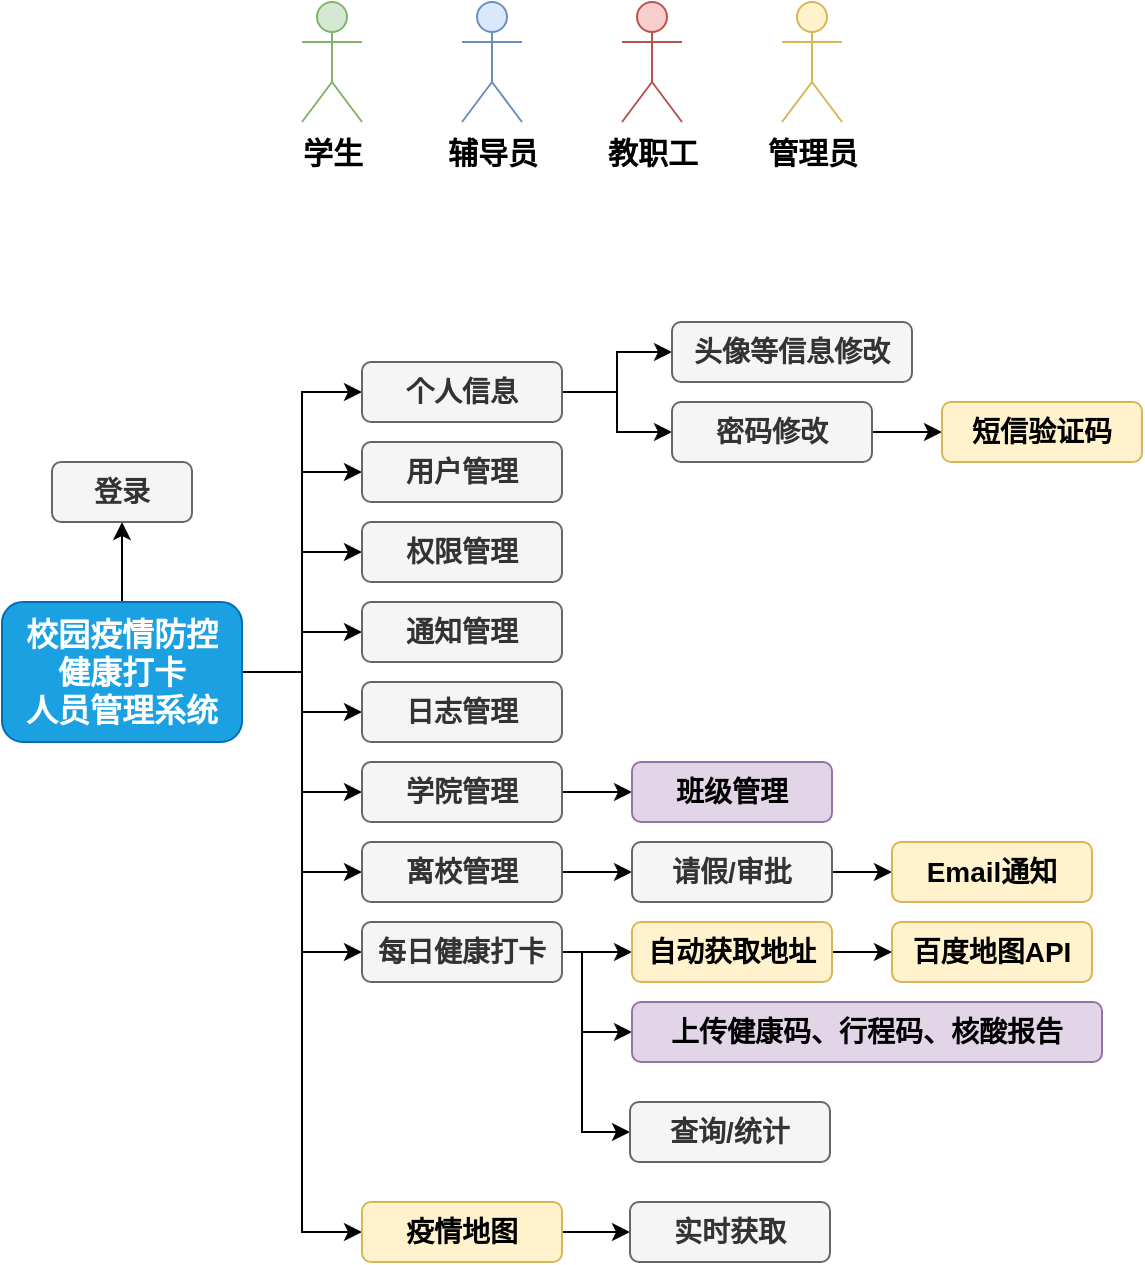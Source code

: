 <mxfile version="17.4.2" type="github">
  <diagram id="yorWovq_tISe7ccQDG3e" name="Page-1">
    <mxGraphModel dx="1422" dy="794" grid="1" gridSize="10" guides="1" tooltips="1" connect="1" arrows="1" fold="1" page="1" pageScale="1" pageWidth="827" pageHeight="1169" math="0" shadow="0">
      <root>
        <mxCell id="0" />
        <mxCell id="1" parent="0" />
        <mxCell id="5rIF5Xdq-ZtbnCXGbU9Z-1" value="学生" style="shape=umlActor;verticalLabelPosition=bottom;verticalAlign=top;html=1;outlineConnect=0;fillColor=#d5e8d4;strokeColor=#82b366;fontStyle=1;fontSize=15;" parent="1" vertex="1">
          <mxGeometry x="250" y="30" width="30" height="60" as="geometry" />
        </mxCell>
        <mxCell id="5rIF5Xdq-ZtbnCXGbU9Z-2" value="辅导员" style="shape=umlActor;verticalLabelPosition=bottom;verticalAlign=top;html=1;outlineConnect=0;fillColor=#dae8fc;strokeColor=#6c8ebf;fontStyle=1;fontSize=15;" parent="1" vertex="1">
          <mxGeometry x="330" y="30" width="30" height="60" as="geometry" />
        </mxCell>
        <mxCell id="5rIF5Xdq-ZtbnCXGbU9Z-3" value="教职工" style="shape=umlActor;verticalLabelPosition=bottom;verticalAlign=top;html=1;outlineConnect=0;fillColor=#f8cecc;strokeColor=#b85450;fontStyle=1;fontSize=15;" parent="1" vertex="1">
          <mxGeometry x="410" y="30" width="30" height="60" as="geometry" />
        </mxCell>
        <mxCell id="5rIF5Xdq-ZtbnCXGbU9Z-4" value="管理员" style="shape=umlActor;verticalLabelPosition=bottom;verticalAlign=top;html=1;outlineConnect=0;fillColor=#fff2cc;strokeColor=#d6b656;fontStyle=1;fontSize=15;" parent="1" vertex="1">
          <mxGeometry x="490" y="30" width="30" height="60" as="geometry" />
        </mxCell>
        <mxCell id="5rIF5Xdq-ZtbnCXGbU9Z-7" style="edgeStyle=orthogonalEdgeStyle;rounded=0;orthogonalLoop=1;jettySize=auto;html=1;exitX=0.5;exitY=0;exitDx=0;exitDy=0;entryX=0.5;entryY=1;entryDx=0;entryDy=0;fontSize=14;" parent="1" source="5rIF5Xdq-ZtbnCXGbU9Z-5" target="5rIF5Xdq-ZtbnCXGbU9Z-6" edge="1">
          <mxGeometry relative="1" as="geometry" />
        </mxCell>
        <mxCell id="5rIF5Xdq-ZtbnCXGbU9Z-26" style="edgeStyle=orthogonalEdgeStyle;rounded=0;orthogonalLoop=1;jettySize=auto;html=1;exitX=1;exitY=0.5;exitDx=0;exitDy=0;entryX=0;entryY=0.5;entryDx=0;entryDy=0;fontSize=16;" parent="1" source="5rIF5Xdq-ZtbnCXGbU9Z-5" target="5rIF5Xdq-ZtbnCXGbU9Z-11" edge="1">
          <mxGeometry relative="1" as="geometry" />
        </mxCell>
        <mxCell id="5rIF5Xdq-ZtbnCXGbU9Z-27" style="edgeStyle=orthogonalEdgeStyle;rounded=0;orthogonalLoop=1;jettySize=auto;html=1;exitX=1;exitY=0.5;exitDx=0;exitDy=0;entryX=0;entryY=0.5;entryDx=0;entryDy=0;fontSize=16;" parent="1" source="5rIF5Xdq-ZtbnCXGbU9Z-5" target="5rIF5Xdq-ZtbnCXGbU9Z-8" edge="1">
          <mxGeometry relative="1" as="geometry" />
        </mxCell>
        <mxCell id="5rIF5Xdq-ZtbnCXGbU9Z-28" style="edgeStyle=orthogonalEdgeStyle;rounded=0;orthogonalLoop=1;jettySize=auto;html=1;exitX=1;exitY=0.5;exitDx=0;exitDy=0;entryX=0;entryY=0.5;entryDx=0;entryDy=0;fontSize=16;" parent="1" source="5rIF5Xdq-ZtbnCXGbU9Z-5" target="5rIF5Xdq-ZtbnCXGbU9Z-9" edge="1">
          <mxGeometry relative="1" as="geometry" />
        </mxCell>
        <mxCell id="5rIF5Xdq-ZtbnCXGbU9Z-29" style="edgeStyle=orthogonalEdgeStyle;rounded=0;orthogonalLoop=1;jettySize=auto;html=1;exitX=1;exitY=0.5;exitDx=0;exitDy=0;entryX=0;entryY=0.5;entryDx=0;entryDy=0;fontSize=16;" parent="1" source="5rIF5Xdq-ZtbnCXGbU9Z-5" target="5rIF5Xdq-ZtbnCXGbU9Z-20" edge="1">
          <mxGeometry relative="1" as="geometry" />
        </mxCell>
        <mxCell id="5rIF5Xdq-ZtbnCXGbU9Z-34" style="edgeStyle=orthogonalEdgeStyle;rounded=0;orthogonalLoop=1;jettySize=auto;html=1;exitX=1;exitY=0.5;exitDx=0;exitDy=0;entryX=0;entryY=0.5;entryDx=0;entryDy=0;fontSize=16;" parent="1" source="5rIF5Xdq-ZtbnCXGbU9Z-5" target="5rIF5Xdq-ZtbnCXGbU9Z-10" edge="1">
          <mxGeometry relative="1" as="geometry" />
        </mxCell>
        <mxCell id="5rIF5Xdq-ZtbnCXGbU9Z-35" style="edgeStyle=orthogonalEdgeStyle;rounded=0;orthogonalLoop=1;jettySize=auto;html=1;exitX=1;exitY=0.5;exitDx=0;exitDy=0;entryX=0;entryY=0.5;entryDx=0;entryDy=0;fontSize=16;" parent="1" source="5rIF5Xdq-ZtbnCXGbU9Z-5" target="5rIF5Xdq-ZtbnCXGbU9Z-13" edge="1">
          <mxGeometry relative="1" as="geometry" />
        </mxCell>
        <mxCell id="5rIF5Xdq-ZtbnCXGbU9Z-36" style="edgeStyle=orthogonalEdgeStyle;rounded=0;orthogonalLoop=1;jettySize=auto;html=1;exitX=1;exitY=0.5;exitDx=0;exitDy=0;entryX=0;entryY=0.5;entryDx=0;entryDy=0;fontSize=16;" parent="1" source="5rIF5Xdq-ZtbnCXGbU9Z-5" target="5rIF5Xdq-ZtbnCXGbU9Z-14" edge="1">
          <mxGeometry relative="1" as="geometry" />
        </mxCell>
        <mxCell id="5rIF5Xdq-ZtbnCXGbU9Z-37" style="edgeStyle=orthogonalEdgeStyle;rounded=0;orthogonalLoop=1;jettySize=auto;html=1;exitX=1;exitY=0.5;exitDx=0;exitDy=0;entryX=0;entryY=0.5;entryDx=0;entryDy=0;fontSize=16;" parent="1" source="5rIF5Xdq-ZtbnCXGbU9Z-5" target="5rIF5Xdq-ZtbnCXGbU9Z-15" edge="1">
          <mxGeometry relative="1" as="geometry" />
        </mxCell>
        <mxCell id="5rIF5Xdq-ZtbnCXGbU9Z-38" style="edgeStyle=orthogonalEdgeStyle;rounded=0;orthogonalLoop=1;jettySize=auto;html=1;exitX=1;exitY=0.5;exitDx=0;exitDy=0;entryX=0;entryY=0.5;entryDx=0;entryDy=0;fontSize=16;" parent="1" source="5rIF5Xdq-ZtbnCXGbU9Z-5" target="5rIF5Xdq-ZtbnCXGbU9Z-17" edge="1">
          <mxGeometry relative="1" as="geometry" />
        </mxCell>
        <mxCell id="5rIF5Xdq-ZtbnCXGbU9Z-5" value="校园疫情防控&lt;br style=&quot;font-size: 16px;&quot;&gt;健康打卡&lt;br style=&quot;font-size: 16px;&quot;&gt;人员管理系统" style="rounded=1;whiteSpace=wrap;html=1;fontSize=16;fillColor=#1ba1e2;strokeColor=#006EAF;fontColor=#ffffff;fontStyle=1" parent="1" vertex="1">
          <mxGeometry x="100" y="330" width="120" height="70" as="geometry" />
        </mxCell>
        <mxCell id="5rIF5Xdq-ZtbnCXGbU9Z-6" value="登录" style="rounded=1;whiteSpace=wrap;html=1;fontSize=14;fillColor=#f5f5f5;fontColor=#333333;strokeColor=#666666;fontStyle=1" parent="1" vertex="1">
          <mxGeometry x="125" y="260" width="70" height="30" as="geometry" />
        </mxCell>
        <mxCell id="5rIF5Xdq-ZtbnCXGbU9Z-8" value="用户管理" style="rounded=1;whiteSpace=wrap;html=1;fontSize=14;fillColor=#f5f5f5;fontColor=#333333;strokeColor=#666666;fontStyle=1" parent="1" vertex="1">
          <mxGeometry x="280" y="250" width="100" height="30" as="geometry" />
        </mxCell>
        <mxCell id="5rIF5Xdq-ZtbnCXGbU9Z-9" value="权限管理" style="rounded=1;whiteSpace=wrap;html=1;fontSize=14;fillColor=#f5f5f5;fontColor=#333333;strokeColor=#666666;fontStyle=1" parent="1" vertex="1">
          <mxGeometry x="280" y="290" width="100" height="30" as="geometry" />
        </mxCell>
        <mxCell id="5rIF5Xdq-ZtbnCXGbU9Z-10" value="通知管理" style="rounded=1;whiteSpace=wrap;html=1;fontSize=14;fillColor=#f5f5f5;fontColor=#333333;strokeColor=#666666;fontStyle=1" parent="1" vertex="1">
          <mxGeometry x="280" y="330" width="100" height="30" as="geometry" />
        </mxCell>
        <mxCell id="5rIF5Xdq-ZtbnCXGbU9Z-23" style="edgeStyle=orthogonalEdgeStyle;rounded=0;orthogonalLoop=1;jettySize=auto;html=1;exitX=1;exitY=0.5;exitDx=0;exitDy=0;entryX=0;entryY=0.5;entryDx=0;entryDy=0;fontSize=16;" parent="1" source="5rIF5Xdq-ZtbnCXGbU9Z-11" target="5rIF5Xdq-ZtbnCXGbU9Z-12" edge="1">
          <mxGeometry relative="1" as="geometry" />
        </mxCell>
        <mxCell id="5rIF5Xdq-ZtbnCXGbU9Z-25" style="edgeStyle=orthogonalEdgeStyle;rounded=0;orthogonalLoop=1;jettySize=auto;html=1;exitX=1;exitY=0.5;exitDx=0;exitDy=0;entryX=0;entryY=0.5;entryDx=0;entryDy=0;fontSize=16;" parent="1" source="5rIF5Xdq-ZtbnCXGbU9Z-11" target="5rIF5Xdq-ZtbnCXGbU9Z-22" edge="1">
          <mxGeometry relative="1" as="geometry" />
        </mxCell>
        <mxCell id="5rIF5Xdq-ZtbnCXGbU9Z-11" value="个人信息" style="rounded=1;whiteSpace=wrap;html=1;fontSize=14;fillColor=#f5f5f5;fontColor=#333333;strokeColor=#666666;fontStyle=1" parent="1" vertex="1">
          <mxGeometry x="280" y="210" width="100" height="30" as="geometry" />
        </mxCell>
        <mxCell id="5rIF5Xdq-ZtbnCXGbU9Z-12" value="头像等信息修改" style="rounded=1;whiteSpace=wrap;html=1;fontSize=14;fillColor=#f5f5f5;fontColor=#333333;strokeColor=#666666;fontStyle=1" parent="1" vertex="1">
          <mxGeometry x="435" y="190" width="120" height="30" as="geometry" />
        </mxCell>
        <mxCell id="5rIF5Xdq-ZtbnCXGbU9Z-13" value="日志管理" style="rounded=1;whiteSpace=wrap;html=1;fontSize=14;fillColor=#f5f5f5;fontColor=#333333;strokeColor=#666666;fontStyle=1" parent="1" vertex="1">
          <mxGeometry x="280" y="370" width="100" height="30" as="geometry" />
        </mxCell>
        <mxCell id="W1u-YwrRw44qgqtMoDbP-12" style="edgeStyle=orthogonalEdgeStyle;rounded=0;orthogonalLoop=1;jettySize=auto;html=1;exitX=1;exitY=0.5;exitDx=0;exitDy=0;entryX=0;entryY=0.5;entryDx=0;entryDy=0;" edge="1" parent="1" source="5rIF5Xdq-ZtbnCXGbU9Z-14" target="W1u-YwrRw44qgqtMoDbP-11">
          <mxGeometry relative="1" as="geometry" />
        </mxCell>
        <mxCell id="5rIF5Xdq-ZtbnCXGbU9Z-14" value="学院管理" style="rounded=1;whiteSpace=wrap;html=1;fontSize=14;fillColor=#f5f5f5;fontColor=#333333;strokeColor=#666666;fontStyle=1" parent="1" vertex="1">
          <mxGeometry x="280" y="410" width="100" height="30" as="geometry" />
        </mxCell>
        <mxCell id="5rIF5Xdq-ZtbnCXGbU9Z-33" style="edgeStyle=orthogonalEdgeStyle;rounded=0;orthogonalLoop=1;jettySize=auto;html=1;exitX=1;exitY=0.5;exitDx=0;exitDy=0;entryX=0;entryY=0.5;entryDx=0;entryDy=0;fontSize=16;" parent="1" source="5rIF5Xdq-ZtbnCXGbU9Z-15" target="5rIF5Xdq-ZtbnCXGbU9Z-16" edge="1">
          <mxGeometry relative="1" as="geometry" />
        </mxCell>
        <mxCell id="5rIF5Xdq-ZtbnCXGbU9Z-15" value="离校管理" style="rounded=1;whiteSpace=wrap;html=1;fontSize=14;fillColor=#f5f5f5;fontColor=#333333;strokeColor=#666666;fontStyle=1" parent="1" vertex="1">
          <mxGeometry x="280" y="450" width="100" height="30" as="geometry" />
        </mxCell>
        <mxCell id="W1u-YwrRw44qgqtMoDbP-5" style="edgeStyle=orthogonalEdgeStyle;rounded=0;orthogonalLoop=1;jettySize=auto;html=1;exitX=1;exitY=0.5;exitDx=0;exitDy=0;entryX=0;entryY=0.5;entryDx=0;entryDy=0;" edge="1" parent="1" source="5rIF5Xdq-ZtbnCXGbU9Z-16" target="W1u-YwrRw44qgqtMoDbP-4">
          <mxGeometry relative="1" as="geometry" />
        </mxCell>
        <mxCell id="5rIF5Xdq-ZtbnCXGbU9Z-16" value="请假/审批" style="rounded=1;whiteSpace=wrap;html=1;fontSize=14;fillColor=#f5f5f5;fontColor=#333333;strokeColor=#666666;fontStyle=1" parent="1" vertex="1">
          <mxGeometry x="415" y="450" width="100" height="30" as="geometry" />
        </mxCell>
        <mxCell id="5rIF5Xdq-ZtbnCXGbU9Z-31" style="edgeStyle=orthogonalEdgeStyle;rounded=0;orthogonalLoop=1;jettySize=auto;html=1;exitX=1;exitY=0.5;exitDx=0;exitDy=0;entryX=0;entryY=0.5;entryDx=0;entryDy=0;fontSize=16;" parent="1" source="5rIF5Xdq-ZtbnCXGbU9Z-17" target="5rIF5Xdq-ZtbnCXGbU9Z-19" edge="1">
          <mxGeometry relative="1" as="geometry" />
        </mxCell>
        <mxCell id="W1u-YwrRw44qgqtMoDbP-9" style="edgeStyle=orthogonalEdgeStyle;rounded=0;orthogonalLoop=1;jettySize=auto;html=1;exitX=1;exitY=0.5;exitDx=0;exitDy=0;entryX=0;entryY=0.5;entryDx=0;entryDy=0;" edge="1" parent="1" source="5rIF5Xdq-ZtbnCXGbU9Z-17" target="W1u-YwrRw44qgqtMoDbP-7">
          <mxGeometry relative="1" as="geometry">
            <Array as="points">
              <mxPoint x="390" y="505" />
              <mxPoint x="390" y="545" />
            </Array>
          </mxGeometry>
        </mxCell>
        <mxCell id="W1u-YwrRw44qgqtMoDbP-10" style="edgeStyle=orthogonalEdgeStyle;rounded=0;orthogonalLoop=1;jettySize=auto;html=1;exitX=1;exitY=0.25;exitDx=0;exitDy=0;entryX=0;entryY=0.5;entryDx=0;entryDy=0;" edge="1" parent="1" source="5rIF5Xdq-ZtbnCXGbU9Z-17" target="W1u-YwrRw44qgqtMoDbP-6">
          <mxGeometry relative="1" as="geometry">
            <Array as="points">
              <mxPoint x="380" y="505" />
              <mxPoint x="390" y="505" />
              <mxPoint x="390" y="595" />
            </Array>
          </mxGeometry>
        </mxCell>
        <mxCell id="5rIF5Xdq-ZtbnCXGbU9Z-17" value="每日健康打卡" style="rounded=1;whiteSpace=wrap;html=1;fontSize=14;fillColor=#f5f5f5;fontColor=#333333;strokeColor=#666666;fontStyle=1" parent="1" vertex="1">
          <mxGeometry x="280" y="490" width="100" height="30" as="geometry" />
        </mxCell>
        <mxCell id="5rIF5Xdq-ZtbnCXGbU9Z-18" value="百度地图API" style="rounded=1;whiteSpace=wrap;html=1;fontSize=14;fillColor=#fff2cc;strokeColor=#d6b656;fontStyle=1" parent="1" vertex="1">
          <mxGeometry x="545" y="490" width="100" height="30" as="geometry" />
        </mxCell>
        <mxCell id="5rIF5Xdq-ZtbnCXGbU9Z-32" style="edgeStyle=orthogonalEdgeStyle;rounded=0;orthogonalLoop=1;jettySize=auto;html=1;exitX=1;exitY=0.5;exitDx=0;exitDy=0;entryX=0;entryY=0.5;entryDx=0;entryDy=0;fontSize=16;" parent="1" source="5rIF5Xdq-ZtbnCXGbU9Z-19" target="5rIF5Xdq-ZtbnCXGbU9Z-18" edge="1">
          <mxGeometry relative="1" as="geometry" />
        </mxCell>
        <mxCell id="5rIF5Xdq-ZtbnCXGbU9Z-19" value="自动获取地址" style="rounded=1;whiteSpace=wrap;html=1;fontSize=14;fillColor=#fff2cc;strokeColor=#d6b656;fontStyle=1" parent="1" vertex="1">
          <mxGeometry x="415" y="490" width="100" height="30" as="geometry" />
        </mxCell>
        <mxCell id="5rIF5Xdq-ZtbnCXGbU9Z-30" style="edgeStyle=orthogonalEdgeStyle;rounded=0;orthogonalLoop=1;jettySize=auto;html=1;exitX=1;exitY=0.5;exitDx=0;exitDy=0;entryX=0;entryY=0.5;entryDx=0;entryDy=0;fontSize=16;" parent="1" source="5rIF5Xdq-ZtbnCXGbU9Z-20" target="5rIF5Xdq-ZtbnCXGbU9Z-21" edge="1">
          <mxGeometry relative="1" as="geometry" />
        </mxCell>
        <mxCell id="5rIF5Xdq-ZtbnCXGbU9Z-20" value="疫情地图" style="rounded=1;whiteSpace=wrap;html=1;fontSize=14;fillColor=#fff2cc;strokeColor=#d6b656;fontStyle=1" parent="1" vertex="1">
          <mxGeometry x="280" y="630" width="100" height="30" as="geometry" />
        </mxCell>
        <mxCell id="5rIF5Xdq-ZtbnCXGbU9Z-21" value="实时获取" style="rounded=1;whiteSpace=wrap;html=1;fontSize=14;fillColor=#f5f5f5;fontColor=#333333;strokeColor=#666666;fontStyle=1" parent="1" vertex="1">
          <mxGeometry x="414" y="630" width="100" height="30" as="geometry" />
        </mxCell>
        <mxCell id="W1u-YwrRw44qgqtMoDbP-3" style="edgeStyle=orthogonalEdgeStyle;rounded=0;orthogonalLoop=1;jettySize=auto;html=1;exitX=1;exitY=0.5;exitDx=0;exitDy=0;entryX=0;entryY=0.5;entryDx=0;entryDy=0;" edge="1" parent="1" source="5rIF5Xdq-ZtbnCXGbU9Z-22" target="W1u-YwrRw44qgqtMoDbP-1">
          <mxGeometry relative="1" as="geometry" />
        </mxCell>
        <mxCell id="5rIF5Xdq-ZtbnCXGbU9Z-22" value="密码修改" style="rounded=1;whiteSpace=wrap;html=1;fontSize=14;fillColor=#f5f5f5;fontColor=#333333;strokeColor=#666666;fontStyle=1" parent="1" vertex="1">
          <mxGeometry x="435" y="230" width="100" height="30" as="geometry" />
        </mxCell>
        <mxCell id="W1u-YwrRw44qgqtMoDbP-1" value="短信验证码" style="rounded=1;whiteSpace=wrap;html=1;fontSize=14;fillColor=#fff2cc;strokeColor=#d6b656;fontStyle=1" vertex="1" parent="1">
          <mxGeometry x="570" y="230" width="100" height="30" as="geometry" />
        </mxCell>
        <mxCell id="W1u-YwrRw44qgqtMoDbP-4" value="Email通知" style="rounded=1;whiteSpace=wrap;html=1;fontSize=14;fillColor=#fff2cc;strokeColor=#d6b656;fontStyle=1" vertex="1" parent="1">
          <mxGeometry x="545" y="450" width="100" height="30" as="geometry" />
        </mxCell>
        <mxCell id="W1u-YwrRw44qgqtMoDbP-6" value="查询/统计" style="rounded=1;whiteSpace=wrap;html=1;fontSize=14;fillColor=#f5f5f5;fontColor=#333333;strokeColor=#666666;fontStyle=1" vertex="1" parent="1">
          <mxGeometry x="414" y="580" width="100" height="30" as="geometry" />
        </mxCell>
        <mxCell id="W1u-YwrRw44qgqtMoDbP-7" value="上传健康码、行程码、核酸报告" style="rounded=1;whiteSpace=wrap;html=1;fontSize=14;fillColor=#e1d5e7;strokeColor=#9673a6;fontStyle=1" vertex="1" parent="1">
          <mxGeometry x="415" y="530" width="235" height="30" as="geometry" />
        </mxCell>
        <mxCell id="W1u-YwrRw44qgqtMoDbP-11" value="班级管理" style="rounded=1;whiteSpace=wrap;html=1;fontSize=14;fillColor=#e1d5e7;strokeColor=#9673a6;fontStyle=1" vertex="1" parent="1">
          <mxGeometry x="415" y="410" width="100" height="30" as="geometry" />
        </mxCell>
      </root>
    </mxGraphModel>
  </diagram>
</mxfile>
